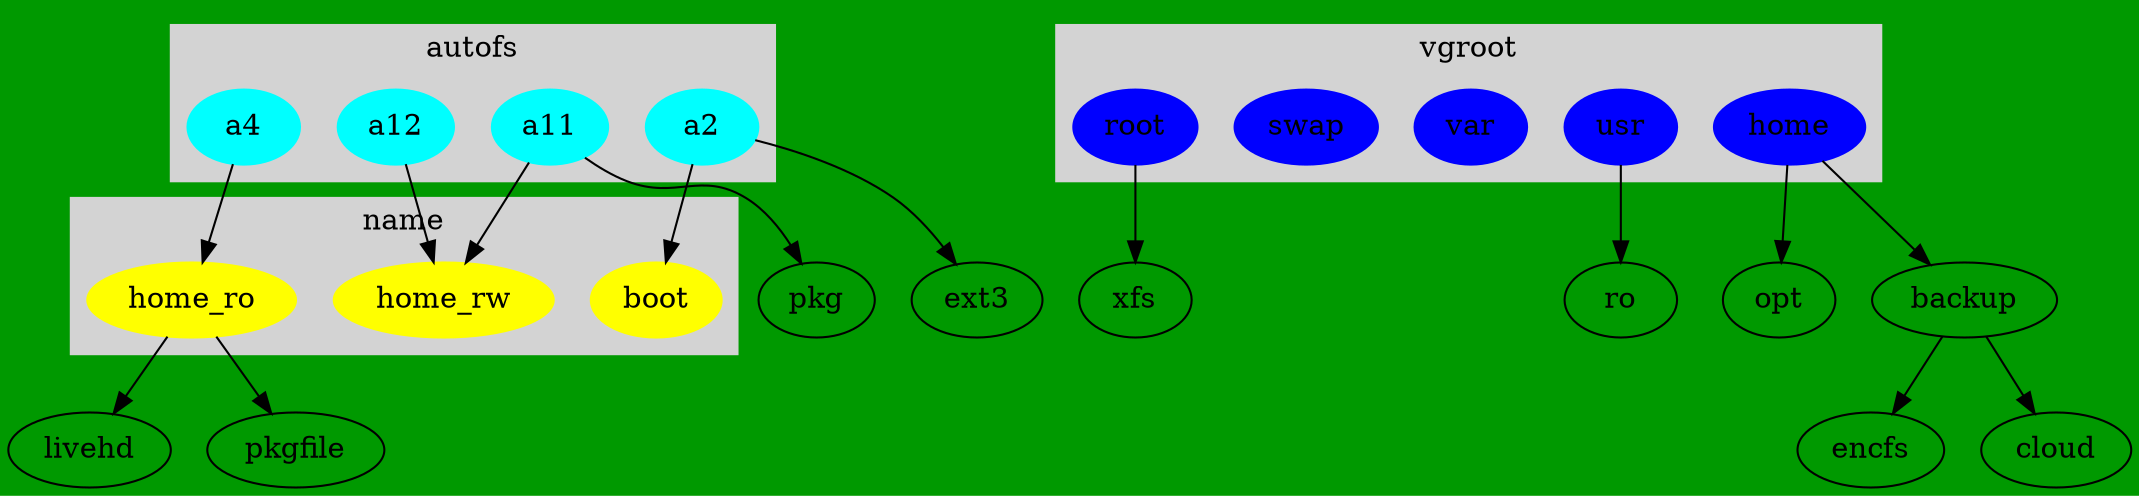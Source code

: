 // dot -Tpng  parted.dot -o line1.png
//  default ext4
digraph G {
  bgcolor ="#009900";
	subgraph cluster_0 {
		style=filled;
		color=lightgrey;
		node [style=filled,color=cyan];
		a2 ;
                a4;
                a11;
                a12;
		label = "autofs";
	}
	subgraph cluster_2 {
		style=filled;
		color=lightgrey;
		node [style=filled,color=yellow];
		boot;
                home_ro;
                home_rw;
		label = "name";
	}
	subgraph cluster_3 {
		style=filled;
		color=lightgrey;
		node [style=filled,color=blue];
		root ;
                usr;
                var;
		swap;
		home;
		label = "vgroot";
	}
	a2 -> boot;
	a2 -> ext3;
        a11->home_rw;
        a11->pkg;
        a12->home_rw;
        root->xfs;
        usr ->ro;
        home->backup;
        home->opt;
        a4 ->home_ro;
        home_ro->livehd;
        home_ro->pkgfile;
        backup -> encfs;
        backup -> cloud;
}
